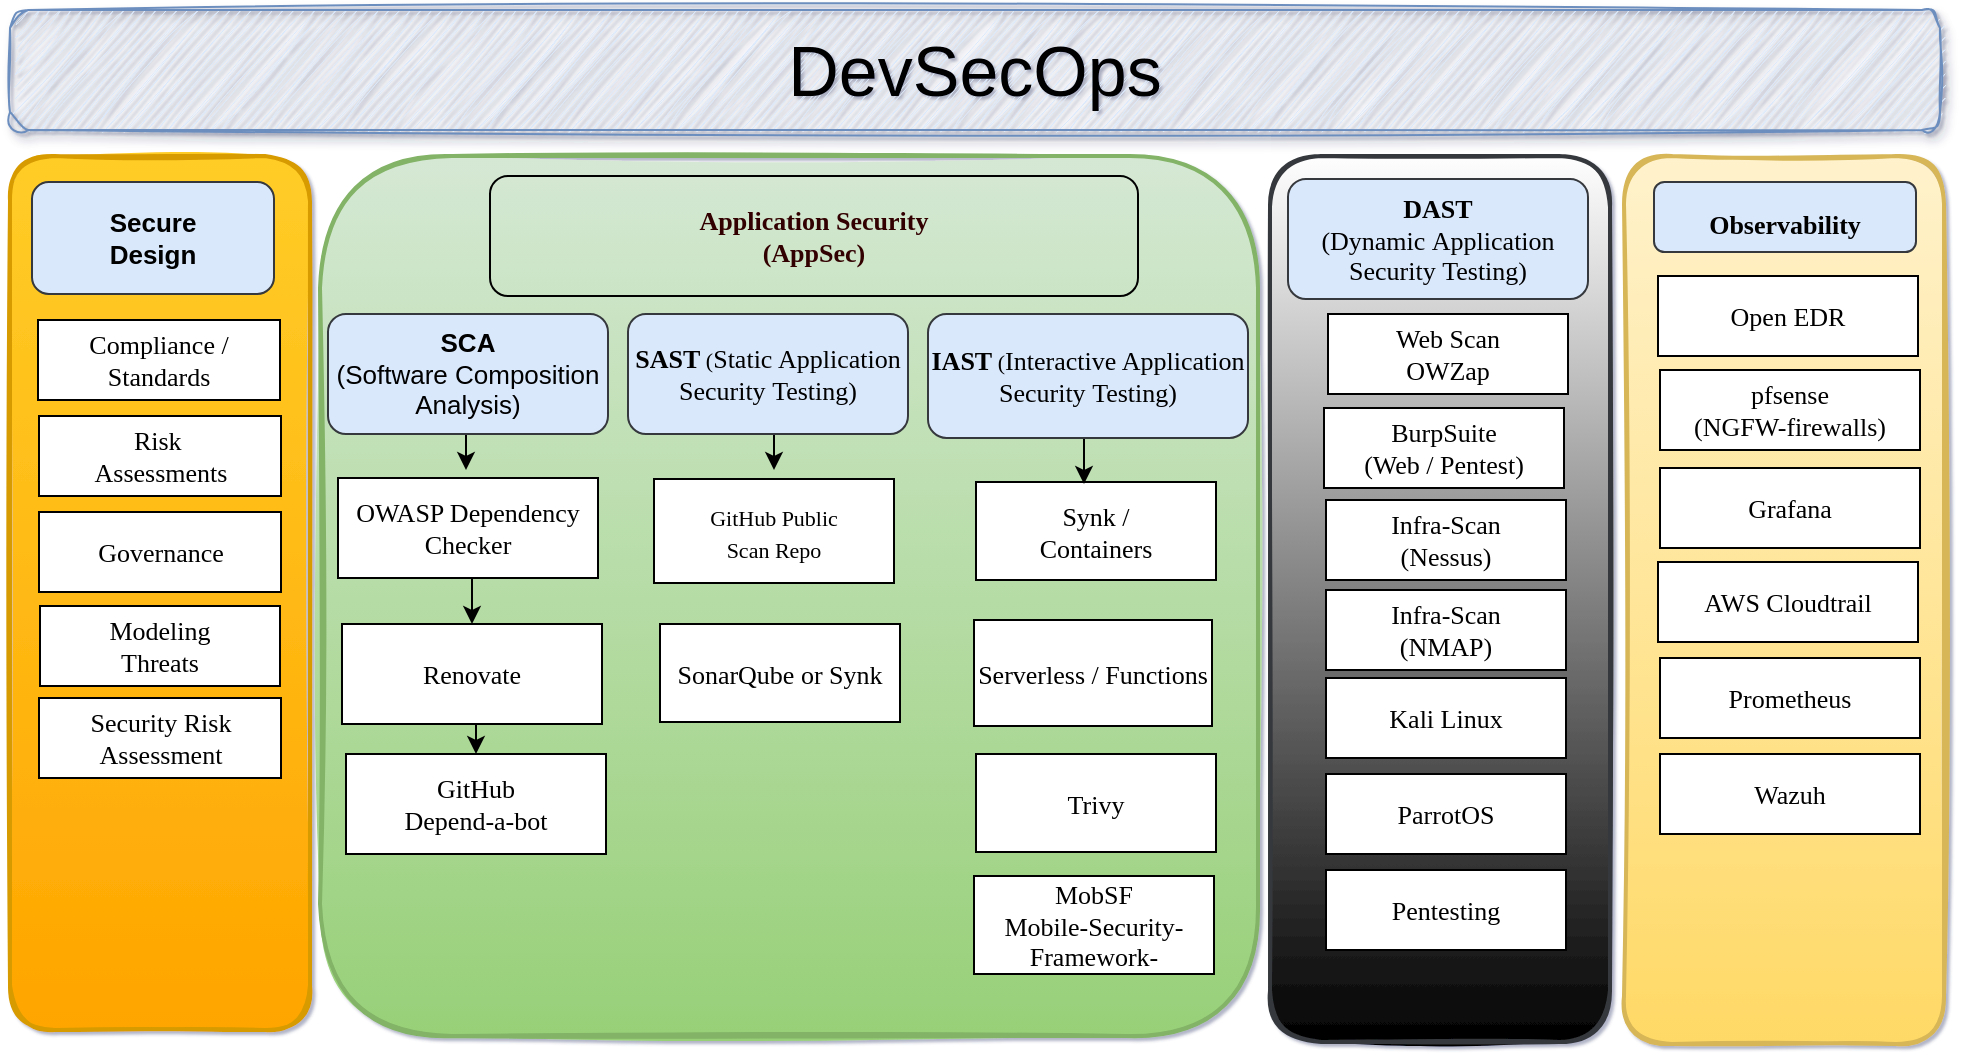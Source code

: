 <mxfile version="24.2.3" type="device">
  <diagram id="9D0xOafKc7UNwbASUKqm" name="Page-1">
    <mxGraphModel dx="1434" dy="761" grid="0" gridSize="10" guides="1" tooltips="1" connect="1" arrows="1" fold="1" page="1" pageScale="1" pageWidth="850" pageHeight="1100" background="none" math="0" shadow="1">
      <root>
        <mxCell id="0" />
        <mxCell id="48SKnOxND9hZLmwks5wA-141" value="Base Layer" parent="0" />
        <mxCell id="48SKnOxND9hZLmwks5wA-145" value="" style="rounded=1;whiteSpace=wrap;html=1;strokeWidth=2;fillWeight=4;hachureGap=8;hachureAngle=45;fillColor=#d5e8d4;sketch=1;fontFamily=Verdana;fontSize=13;gradientColor=#97d077;strokeColor=#82b366;" parent="48SKnOxND9hZLmwks5wA-141" vertex="1">
          <mxGeometry x="266" y="251" width="469" height="440" as="geometry" />
        </mxCell>
        <mxCell id="48SKnOxND9hZLmwks5wA-146" value="" style="rounded=1;whiteSpace=wrap;html=1;strokeWidth=2;fillWeight=4;hachureGap=8;hachureAngle=45;fillColor=#ffcd28;sketch=1;fontFamily=Verdana;fontSize=13;gradientColor=#ffa500;strokeColor=#d79b00;spacing=0;" parent="48SKnOxND9hZLmwks5wA-141" vertex="1">
          <mxGeometry x="111" y="251" width="150" height="437" as="geometry" />
        </mxCell>
        <mxCell id="48SKnOxND9hZLmwks5wA-150" value="" style="rounded=1;whiteSpace=wrap;html=1;strokeWidth=2;fillWeight=4;hachureGap=8;hachureAngle=45;sketch=1;fontFamily=Verdana;fontSize=13;fillColor=default;strokeColor=#36393d;gradientColor=default;" parent="48SKnOxND9hZLmwks5wA-141" vertex="1">
          <mxGeometry x="741" y="251" width="170" height="443" as="geometry" />
        </mxCell>
        <mxCell id="48SKnOxND9hZLmwks5wA-153" value="" style="rounded=1;whiteSpace=wrap;html=1;strokeWidth=2;fillWeight=4;hachureGap=8;hachureAngle=45;fillColor=#fff2cc;sketch=1;fontFamily=Verdana;fontSize=13;gradientColor=#ffd966;strokeColor=#d6b656;" parent="48SKnOxND9hZLmwks5wA-141" vertex="1">
          <mxGeometry x="918" y="251" width="160" height="444" as="geometry" />
        </mxCell>
        <mxCell id="SLgtaiLM20Nm-NQ-cX85-2" style="edgeStyle=orthogonalEdgeStyle;rounded=0;orthogonalLoop=1;jettySize=auto;html=1;exitX=0.5;exitY=1;exitDx=0;exitDy=0;entryX=0.5;entryY=0;entryDx=0;entryDy=0;" parent="48SKnOxND9hZLmwks5wA-141" source="48SKnOxND9hZLmwks5wA-3" edge="1">
          <mxGeometry relative="1" as="geometry">
            <mxPoint x="339" y="408" as="targetPoint" />
          </mxGeometry>
        </mxCell>
        <mxCell id="SLgtaiLM20Nm-NQ-cX85-4" style="edgeStyle=orthogonalEdgeStyle;rounded=0;orthogonalLoop=1;jettySize=auto;html=1;exitX=0.5;exitY=1;exitDx=0;exitDy=0;entryX=0.5;entryY=0;entryDx=0;entryDy=0;" parent="48SKnOxND9hZLmwks5wA-141" source="48SKnOxND9hZLmwks5wA-8" edge="1">
          <mxGeometry relative="1" as="geometry">
            <mxPoint x="493" y="408" as="targetPoint" />
          </mxGeometry>
        </mxCell>
        <mxCell id="5IMj3sq28d45GON7TOr--7" value="&lt;span style=&quot;font-size: 11px;&quot;&gt;GitHub Public &lt;br&gt;Scan Repo&lt;/span&gt;" style="rounded=0;whiteSpace=wrap;html=1;fontFamily=Verdana;fontSize=13;" parent="48SKnOxND9hZLmwks5wA-141" vertex="1">
          <mxGeometry x="433" y="412.5" width="120" height="52" as="geometry" />
        </mxCell>
        <mxCell id="Cl2ieZNSZ0X_a640U3RO-5" value="Kali Linux" style="rounded=0;whiteSpace=wrap;html=1;fontFamily=Verdana;fontSize=13;" parent="48SKnOxND9hZLmwks5wA-141" vertex="1">
          <mxGeometry x="769" y="512" width="120" height="40" as="geometry" />
        </mxCell>
        <mxCell id="Cl2ieZNSZ0X_a640U3RO-6" value="SonarQube or Synk" style="rounded=0;whiteSpace=wrap;html=1;fontFamily=Verdana;fontSize=13;" parent="48SKnOxND9hZLmwks5wA-141" vertex="1">
          <mxGeometry x="436" y="485" width="120" height="49" as="geometry" />
        </mxCell>
        <mxCell id="Cl2ieZNSZ0X_a640U3RO-9" value="Infra-Scan&lt;br&gt;(Nessus)" style="rounded=0;whiteSpace=wrap;html=1;fontFamily=Verdana;fontSize=13;" parent="48SKnOxND9hZLmwks5wA-141" vertex="1">
          <mxGeometry x="769" y="423" width="120" height="40" as="geometry" />
        </mxCell>
        <mxCell id="Cl2ieZNSZ0X_a640U3RO-14" value="Serverless / Functions" style="rounded=0;whiteSpace=wrap;html=1;fontFamily=Verdana;fontSize=13;" parent="48SKnOxND9hZLmwks5wA-141" vertex="1">
          <mxGeometry x="593" y="483" width="119" height="53" as="geometry" />
        </mxCell>
        <mxCell id="Cl2ieZNSZ0X_a640U3RO-16" value="GitHub&lt;br&gt;Depend-a-bot" style="rounded=0;whiteSpace=wrap;html=1;fontFamily=Verdana;fontSize=13;align=center;" parent="48SKnOxND9hZLmwks5wA-141" vertex="1">
          <mxGeometry x="279" y="550" width="130" height="50" as="geometry" />
        </mxCell>
        <mxCell id="Cl2ieZNSZ0X_a640U3RO-17" style="edgeStyle=orthogonalEdgeStyle;rounded=0;orthogonalLoop=1;jettySize=auto;html=1;exitX=0.5;exitY=1;exitDx=0;exitDy=0;entryX=0.5;entryY=0;entryDx=0;entryDy=0;" parent="48SKnOxND9hZLmwks5wA-141" source="Cl2ieZNSZ0X_a640U3RO-1" target="Cl2ieZNSZ0X_a640U3RO-16" edge="1">
          <mxGeometry relative="1" as="geometry" />
        </mxCell>
        <mxCell id="Cl2ieZNSZ0X_a640U3RO-18" value="Grafana" style="rounded=0;whiteSpace=wrap;html=1;fontFamily=Verdana;fontSize=13;" parent="48SKnOxND9hZLmwks5wA-141" vertex="1">
          <mxGeometry x="936" y="407" width="130" height="40" as="geometry" />
        </mxCell>
        <mxCell id="Ajq7YrrUFOQTxtbcXFvG-1" value="Risk&amp;nbsp;&lt;div&gt;Assessments&lt;/div&gt;" style="rounded=0;whiteSpace=wrap;html=1;fontFamily=Verdana;fontSize=13;" parent="48SKnOxND9hZLmwks5wA-141" vertex="1">
          <mxGeometry x="125.5" y="381" width="121" height="40" as="geometry" />
        </mxCell>
        <mxCell id="Ajq7YrrUFOQTxtbcXFvG-2" value="Security Risk Assessment" style="rounded=0;whiteSpace=wrap;html=1;fontFamily=Verdana;fontSize=13;" parent="48SKnOxND9hZLmwks5wA-141" vertex="1">
          <mxGeometry x="125.5" y="522" width="121" height="40" as="geometry" />
        </mxCell>
        <mxCell id="Ajq7YrrUFOQTxtbcXFvG-3" value="Governance" style="rounded=0;whiteSpace=wrap;html=1;fontFamily=Verdana;fontSize=13;" parent="48SKnOxND9hZLmwks5wA-141" vertex="1">
          <mxGeometry x="125.5" y="429" width="121" height="40" as="geometry" />
        </mxCell>
        <mxCell id="Ajq7YrrUFOQTxtbcXFvG-4" value="Synk / &lt;br&gt;Containers" style="rounded=0;whiteSpace=wrap;html=1;fontFamily=Verdana;fontSize=13;" parent="48SKnOxND9hZLmwks5wA-141" vertex="1">
          <mxGeometry x="594" y="414" width="120" height="49" as="geometry" />
        </mxCell>
        <mxCell id="Ajq7YrrUFOQTxtbcXFvG-6" value="MobSF&lt;br&gt;Mobile-Security-Framework-" style="rounded=0;whiteSpace=wrap;html=1;fontFamily=Verdana;fontSize=13;" parent="48SKnOxND9hZLmwks5wA-141" vertex="1">
          <mxGeometry x="593" y="611" width="120" height="49" as="geometry" />
        </mxCell>
        <mxCell id="Ajq7YrrUFOQTxtbcXFvG-7" value="ParrotOS" style="rounded=0;whiteSpace=wrap;html=1;fontFamily=Verdana;fontSize=13;" parent="48SKnOxND9hZLmwks5wA-141" vertex="1">
          <mxGeometry x="769" y="560" width="120" height="40" as="geometry" />
        </mxCell>
        <mxCell id="Ajq7YrrUFOQTxtbcXFvG-9" style="edgeStyle=orthogonalEdgeStyle;rounded=0;orthogonalLoop=1;jettySize=auto;html=1;exitX=0.5;exitY=1;exitDx=0;exitDy=0;entryX=0.45;entryY=0.02;entryDx=0;entryDy=0;entryPerimeter=0;" parent="48SKnOxND9hZLmwks5wA-141" source="48SKnOxND9hZLmwks5wA-15" target="Ajq7YrrUFOQTxtbcXFvG-4" edge="1">
          <mxGeometry relative="1" as="geometry" />
        </mxCell>
        <mxCell id="kn9UfZlOlQjJ7G4CIAAx-1" value="Pentesting" style="rounded=0;whiteSpace=wrap;html=1;fontFamily=Verdana;fontSize=13;" vertex="1" parent="48SKnOxND9hZLmwks5wA-141">
          <mxGeometry x="769" y="608" width="120" height="40" as="geometry" />
        </mxCell>
        <mxCell id="kn9UfZlOlQjJ7G4CIAAx-2" value="Prometheus" style="rounded=0;whiteSpace=wrap;html=1;fontFamily=Verdana;fontSize=13;" vertex="1" parent="48SKnOxND9hZLmwks5wA-141">
          <mxGeometry x="936" y="502" width="130" height="40" as="geometry" />
        </mxCell>
        <mxCell id="kn9UfZlOlQjJ7G4CIAAx-3" value="Wazuh" style="rounded=0;whiteSpace=wrap;html=1;fontFamily=Verdana;fontSize=13;" vertex="1" parent="48SKnOxND9hZLmwks5wA-141">
          <mxGeometry x="936" y="550" width="130" height="40" as="geometry" />
        </mxCell>
        <mxCell id="1" value="Data Layer" parent="0" />
        <mxCell id="48SKnOxND9hZLmwks5wA-1" value="&lt;font style=&quot;font-size: 35px;&quot;&gt;DevSecOps&lt;/font&gt;" style="rounded=1;whiteSpace=wrap;html=1;fillColor=#dae8fc;strokeColor=#6c8ebf;glass=0;shadow=1;sketch=1;curveFitting=1;jiggle=2;" parent="1" vertex="1">
          <mxGeometry x="111" y="178" width="965" height="60" as="geometry" />
        </mxCell>
        <mxCell id="48SKnOxND9hZLmwks5wA-2" value="&lt;p style=&quot;font-size: 13px;&quot;&gt;&lt;b&gt;Secure&lt;br&gt;Design&lt;/b&gt;&lt;/p&gt;" style="rounded=1;whiteSpace=wrap;html=1;fontSize=23;fillColor=#DAE8FC;strokeColor=#36393d;spacing=0;" parent="1" vertex="1">
          <mxGeometry x="122" y="264" width="121" height="56" as="geometry" />
        </mxCell>
        <mxCell id="48SKnOxND9hZLmwks5wA-3" value="SCA &lt;br&gt;&lt;span style=&quot;font-weight: normal;&quot;&gt;(Software Composition Analysis)&lt;/span&gt;" style="rounded=1;whiteSpace=wrap;html=1;fontSize=13;fontStyle=1;spacing=0;fillColor=#DAE8FC;strokeColor=#36393d;" parent="1" vertex="1">
          <mxGeometry x="270" y="330" width="140" height="60" as="geometry" />
        </mxCell>
        <mxCell id="48SKnOxND9hZLmwks5wA-5" value="&lt;p style=&quot;font-size: 13px;&quot;&gt;&lt;font style=&quot;font-size: 13px;&quot; face=&quot;Verdana&quot;&gt;&lt;span style=&quot;line-height: 0.1;&quot;&gt;&lt;b&gt;DAST&lt;/b&gt;&lt;/span&gt;&lt;span style=&quot;line-height: 0.1;&quot;&gt; (Dynamic&amp;nbsp;&lt;/span&gt;&lt;span style=&quot;background-color: initial;&quot;&gt;Application Security&amp;nbsp;&lt;/span&gt;&lt;span style=&quot;background-color: initial;&quot;&gt;Testing)&lt;/span&gt;&lt;/font&gt;&lt;/p&gt;" style="rounded=1;html=1;fontSize=10;whiteSpace=wrap;align=center;fillColor=#DAE8FC;strokeColor=#36393d;" parent="1" vertex="1">
          <mxGeometry x="750" y="262.5" width="150" height="60" as="geometry" />
        </mxCell>
        <mxCell id="48SKnOxND9hZLmwks5wA-6" value="&lt;font style=&quot;font-size: 13px;&quot; face=&quot;Verdana&quot;&gt;&lt;b&gt;Observability&lt;/b&gt;&lt;/font&gt;" style="rounded=1;whiteSpace=wrap;html=1;fontSize=23;fillColor=#DAE8FC;strokeColor=#36393d;" parent="1" vertex="1">
          <mxGeometry x="933" y="264" width="131" height="35" as="geometry" />
        </mxCell>
        <mxCell id="48SKnOxND9hZLmwks5wA-8" value="&lt;p style=&quot;font-size: 13px;&quot;&gt;&lt;font face=&quot;Verdana&quot;&gt;&lt;span style=&quot;line-height: 0.1;&quot;&gt;&lt;b&gt;SAST&lt;/b&gt;&lt;/span&gt;&lt;span style=&quot;line-height: 0.1;&quot;&gt;&lt;span style=&quot;font-size: 11px;&quot;&gt; (&lt;/span&gt;&lt;font style=&quot;font-size: 13px;&quot;&gt;Static&lt;/font&gt;&lt;span style=&quot;font-size: 11px;&quot;&gt;&amp;nbsp;&lt;/span&gt;&lt;/span&gt;&lt;/font&gt;&lt;span style=&quot;font-family: Verdana; font-size: 13px; background-color: initial;&quot;&gt;Application Security&amp;nbsp;&lt;/span&gt;&lt;span style=&quot;background-color: initial; line-height: 0.1;&quot;&gt;&lt;font style=&quot;font-size: 13px;&quot; face=&quot;Verdana&quot;&gt;Testing&lt;/font&gt;&lt;/span&gt;&lt;font style=&quot;background-color: initial; font-size: 13px; line-height: 0.1;&quot; face=&quot;Verdana&quot;&gt;)&lt;/font&gt;&lt;/p&gt;" style="rounded=1;html=1;fontSize=10;align=center;whiteSpace=wrap;fillColor=#DAE8FC;strokeColor=#36393d;" parent="1" vertex="1">
          <mxGeometry x="420" y="330" width="140" height="60" as="geometry" />
        </mxCell>
        <mxCell id="48SKnOxND9hZLmwks5wA-9" value="Compliance / Standards" style="rounded=0;whiteSpace=wrap;html=1;fontFamily=Verdana;fontSize=13;" parent="1" vertex="1">
          <mxGeometry x="125" y="333" width="121" height="40" as="geometry" />
        </mxCell>
        <mxCell id="48SKnOxND9hZLmwks5wA-10" value="Modeling &lt;br&gt;Threats" style="rounded=0;whiteSpace=wrap;html=1;fontFamily=Verdana;fontSize=13;" parent="1" vertex="1">
          <mxGeometry x="126" y="476" width="120" height="40" as="geometry" />
        </mxCell>
        <mxCell id="Cl2ieZNSZ0X_a640U3RO-2" style="edgeStyle=orthogonalEdgeStyle;rounded=0;orthogonalLoop=1;jettySize=auto;html=1;exitX=0.5;exitY=1;exitDx=0;exitDy=0;entryX=0.5;entryY=0;entryDx=0;entryDy=0;" parent="1" source="48SKnOxND9hZLmwks5wA-11" target="Cl2ieZNSZ0X_a640U3RO-1" edge="1">
          <mxGeometry relative="1" as="geometry" />
        </mxCell>
        <mxCell id="48SKnOxND9hZLmwks5wA-11" value="OWASP Dependency Checker" style="rounded=0;whiteSpace=wrap;html=1;fontFamily=Verdana;fontSize=13;align=center;" parent="1" vertex="1">
          <mxGeometry x="275" y="412" width="130" height="50" as="geometry" />
        </mxCell>
        <mxCell id="48SKnOxND9hZLmwks5wA-15" value="&lt;p style=&quot;font-size: 13px;&quot;&gt;&lt;font face=&quot;Verdana&quot;&gt;&lt;span style=&quot;line-height: 0.1;&quot;&gt;&lt;b&gt;IAST&lt;/b&gt;&lt;/span&gt;&lt;span style=&quot;line-height: 0.1;&quot;&gt;&lt;span style=&quot;font-size: 11px;&quot;&gt; (&lt;/span&gt;&lt;font style=&quot;font-size: 13px;&quot;&gt;Interactive&lt;/font&gt;&lt;span style=&quot;font-size: 11px;&quot;&gt;&amp;nbsp;&lt;/span&gt;&lt;/span&gt;&lt;/font&gt;&lt;span style=&quot;font-family: Verdana; font-size: 13px; background-color: initial;&quot;&gt;Application Security&amp;nbsp;&lt;/span&gt;&lt;span style=&quot;background-color: initial; line-height: 0.1;&quot;&gt;&lt;font style=&quot;font-size: 13px;&quot; face=&quot;Verdana&quot;&gt;Testing&lt;/font&gt;&lt;/span&gt;&lt;font style=&quot;background-color: initial; font-size: 13px; line-height: 0.1;&quot; face=&quot;Verdana&quot;&gt;)&lt;/font&gt;&lt;/p&gt;" style="rounded=1;html=1;fontSize=10;align=center;whiteSpace=wrap;fillColor=#DAE8FC;strokeColor=#36393d;" parent="1" vertex="1">
          <mxGeometry x="570" y="330" width="160" height="62" as="geometry" />
        </mxCell>
        <mxCell id="48SKnOxND9hZLmwks5wA-27" value="Trivy" style="rounded=0;whiteSpace=wrap;html=1;fontFamily=Verdana;fontSize=13;" parent="1" vertex="1">
          <mxGeometry x="594" y="550" width="120" height="49" as="geometry" />
        </mxCell>
        <mxCell id="48SKnOxND9hZLmwks5wA-28" value="BurpSuite&lt;br&gt;(Web / Pentest)" style="rounded=0;whiteSpace=wrap;html=1;fontFamily=Verdana;fontSize=13;" parent="1" vertex="1">
          <mxGeometry x="768" y="377" width="120" height="40" as="geometry" />
        </mxCell>
        <mxCell id="48SKnOxND9hZLmwks5wA-31" value="Infra-Scan&lt;br&gt;(NMAP)" style="rounded=0;whiteSpace=wrap;html=1;fontFamily=Verdana;fontSize=13;" parent="1" vertex="1">
          <mxGeometry x="769" y="468" width="120" height="40" as="geometry" />
        </mxCell>
        <mxCell id="48SKnOxND9hZLmwks5wA-32" value="Web Scan&lt;br&gt;OWZap" style="rounded=0;whiteSpace=wrap;html=1;fontFamily=Verdana;fontSize=13;" parent="1" vertex="1">
          <mxGeometry x="770" y="330" width="120" height="40" as="geometry" />
        </mxCell>
        <mxCell id="48SKnOxND9hZLmwks5wA-35" value="pfsense &lt;br&gt;(NGFW-firewalls)" style="rounded=0;whiteSpace=wrap;html=1;fontFamily=Verdana;fontSize=13;" parent="1" vertex="1">
          <mxGeometry x="936" y="358" width="130" height="40" as="geometry" />
        </mxCell>
        <mxCell id="48SKnOxND9hZLmwks5wA-37" value="Open EDR" style="rounded=0;whiteSpace=wrap;html=1;fontFamily=Verdana;fontSize=13;" parent="1" vertex="1">
          <mxGeometry x="935" y="311" width="130" height="40" as="geometry" />
        </mxCell>
        <mxCell id="48SKnOxND9hZLmwks5wA-39" value="AWS Cloudtrail" style="rounded=0;whiteSpace=wrap;html=1;fontFamily=Verdana;fontSize=13;" parent="1" vertex="1">
          <mxGeometry x="935" y="454" width="130" height="40" as="geometry" />
        </mxCell>
        <mxCell id="48SKnOxND9hZLmwks5wA-45" value="&lt;p style=&quot;font-size: 13px;&quot;&gt;&lt;font color=&quot;#330000&quot; face=&quot;Verdana&quot;&gt;&lt;b&gt;Application Security &lt;br&gt;(AppSec)&lt;/b&gt;&lt;/font&gt;&lt;/p&gt;" style="rounded=1;html=1;fontSize=10;align=center;whiteSpace=wrap;fillColor=none;" parent="1" vertex="1">
          <mxGeometry x="351" y="261" width="324" height="60" as="geometry" />
        </mxCell>
        <mxCell id="Cl2ieZNSZ0X_a640U3RO-1" value="Renovate" style="rounded=0;whiteSpace=wrap;html=1;fontFamily=Verdana;fontSize=13;align=center;" parent="1" vertex="1">
          <mxGeometry x="277" y="485" width="130" height="50" as="geometry" />
        </mxCell>
      </root>
    </mxGraphModel>
  </diagram>
</mxfile>
